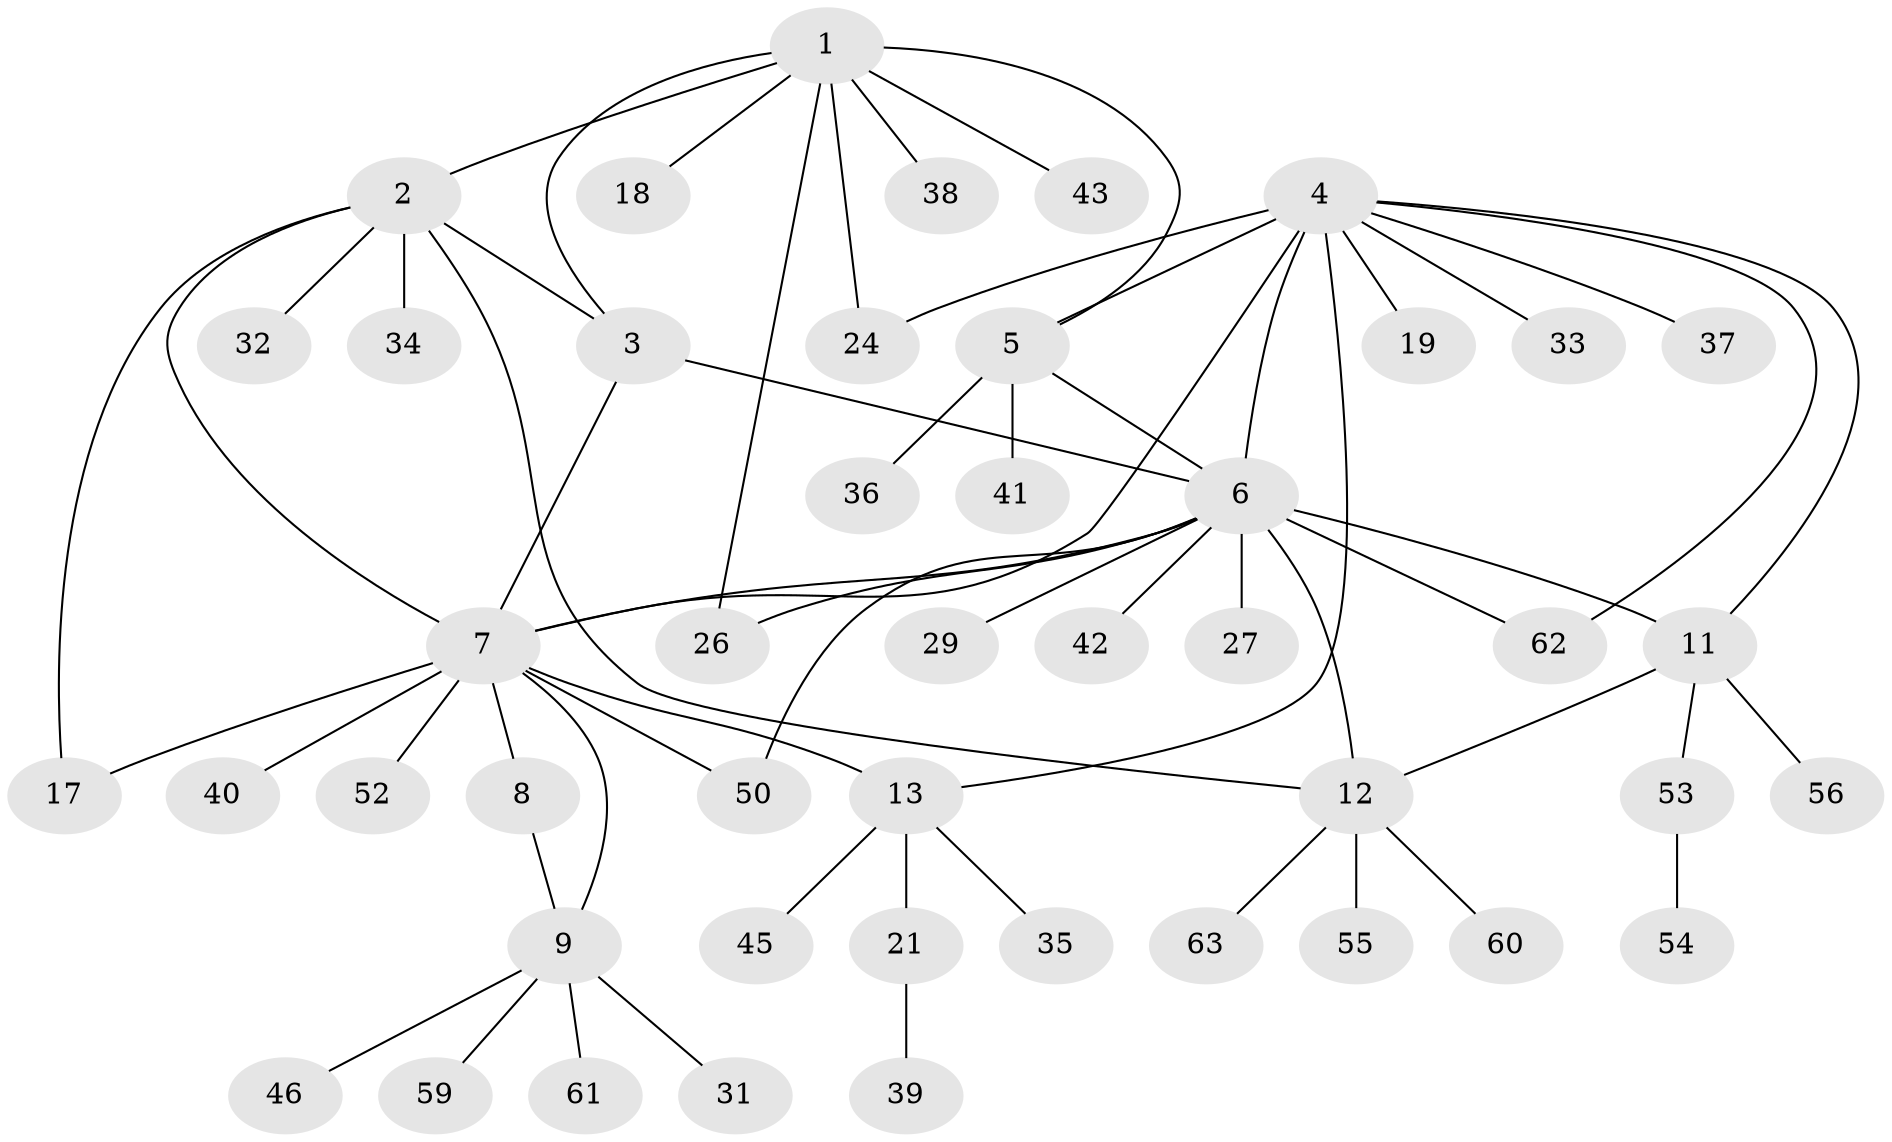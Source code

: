 // original degree distribution, {9: 0.015873015873015872, 4: 0.031746031746031744, 5: 0.047619047619047616, 6: 0.06349206349206349, 7: 0.031746031746031744, 8: 0.031746031746031744, 3: 0.047619047619047616, 10: 0.015873015873015872, 2: 0.2222222222222222, 1: 0.49206349206349204}
// Generated by graph-tools (version 1.1) at 2025/11/02/27/25 16:11:37]
// undirected, 46 vertices, 61 edges
graph export_dot {
graph [start="1"]
  node [color=gray90,style=filled];
  1 [super="+47"];
  2 [super="+16"];
  3 [super="+28"];
  4 [super="+15"];
  5 [super="+22"];
  6 [super="+10"];
  7 [super="+14"];
  8 [super="+51"];
  9 [super="+23"];
  11 [super="+58"];
  12 [super="+57"];
  13;
  17 [super="+20"];
  18;
  19;
  21 [super="+30"];
  24 [super="+25"];
  26;
  27;
  29;
  31;
  32;
  33 [super="+44"];
  34;
  35;
  36;
  37;
  38;
  39 [super="+49"];
  40;
  41;
  42 [super="+48"];
  43;
  45;
  46;
  50;
  52;
  53;
  54;
  55;
  56;
  59;
  60;
  61;
  62;
  63;
  1 -- 2;
  1 -- 3;
  1 -- 5 [weight=2];
  1 -- 18;
  1 -- 24;
  1 -- 26;
  1 -- 38;
  1 -- 43;
  2 -- 3;
  2 -- 7;
  2 -- 32;
  2 -- 17;
  2 -- 34;
  2 -- 12;
  3 -- 7;
  3 -- 6;
  4 -- 5;
  4 -- 6;
  4 -- 24;
  4 -- 33;
  4 -- 37;
  4 -- 7;
  4 -- 11;
  4 -- 13;
  4 -- 19;
  4 -- 62;
  5 -- 6;
  5 -- 36;
  5 -- 41;
  6 -- 7 [weight=2];
  6 -- 27 [weight=2];
  6 -- 42 [weight=2];
  6 -- 62;
  6 -- 11;
  6 -- 12;
  6 -- 50;
  6 -- 26;
  6 -- 29;
  7 -- 8;
  7 -- 9;
  7 -- 50;
  7 -- 17;
  7 -- 52;
  7 -- 40;
  7 -- 13;
  8 -- 9;
  9 -- 46;
  9 -- 59;
  9 -- 61;
  9 -- 31;
  11 -- 12;
  11 -- 53;
  11 -- 56;
  12 -- 55;
  12 -- 60;
  12 -- 63;
  13 -- 21;
  13 -- 35;
  13 -- 45;
  21 -- 39;
  53 -- 54;
}
